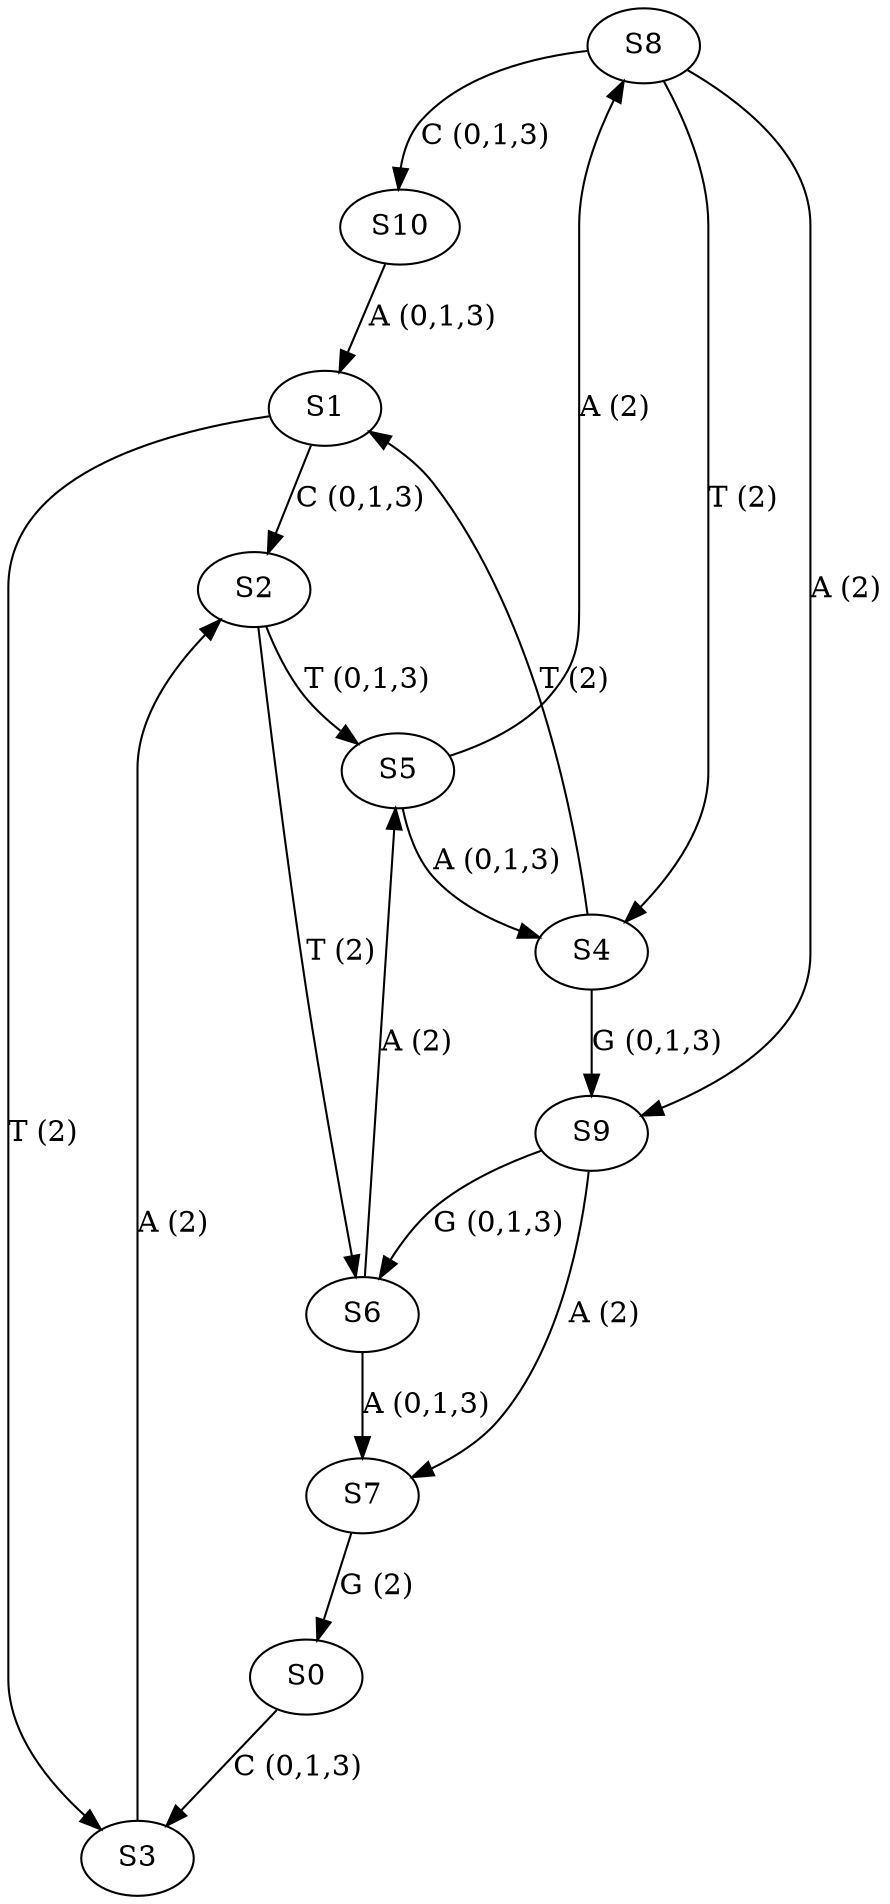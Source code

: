 strict digraph  {
	S8 -> S10 [ label = "C (0,1,3)" ];
	S8 -> S4 [ label = "T (2)" ];
	S10 -> S1 [ label = "A (0,1,3)" ];
	S4 -> S1 [ label = "T (2)" ];
	S1 -> S2 [ label = "C (0,1,3)" ];
	S1 -> S3 [ label = "T (2)" ];
	S2 -> S5 [ label = "T (0,1,3)" ];
	S3 -> S2 [ label = "A (2)" ];
	S5 -> S4 [ label = "A (0,1,3)" ];
	S2 -> S6 [ label = "T (2)" ];
	S4 -> S9 [ label = "G (0,1,3)" ];
	S6 -> S5 [ label = "A (2)" ];
	S9 -> S6 [ label = "G (0,1,3)" ];
	S5 -> S8 [ label = "A (2)" ];
	S6 -> S7 [ label = "A (0,1,3)" ];
	S8 -> S9 [ label = "A (2)" ];
	S7 -> S0 [ label = "C (0,1,3)" ];
	S9 -> S7 [ label = "A (2)" ];
	S0 -> S3 [ label = "C (0,1,3)" ];
	S7 -> S0 [ label = "G (2)" ];
}
